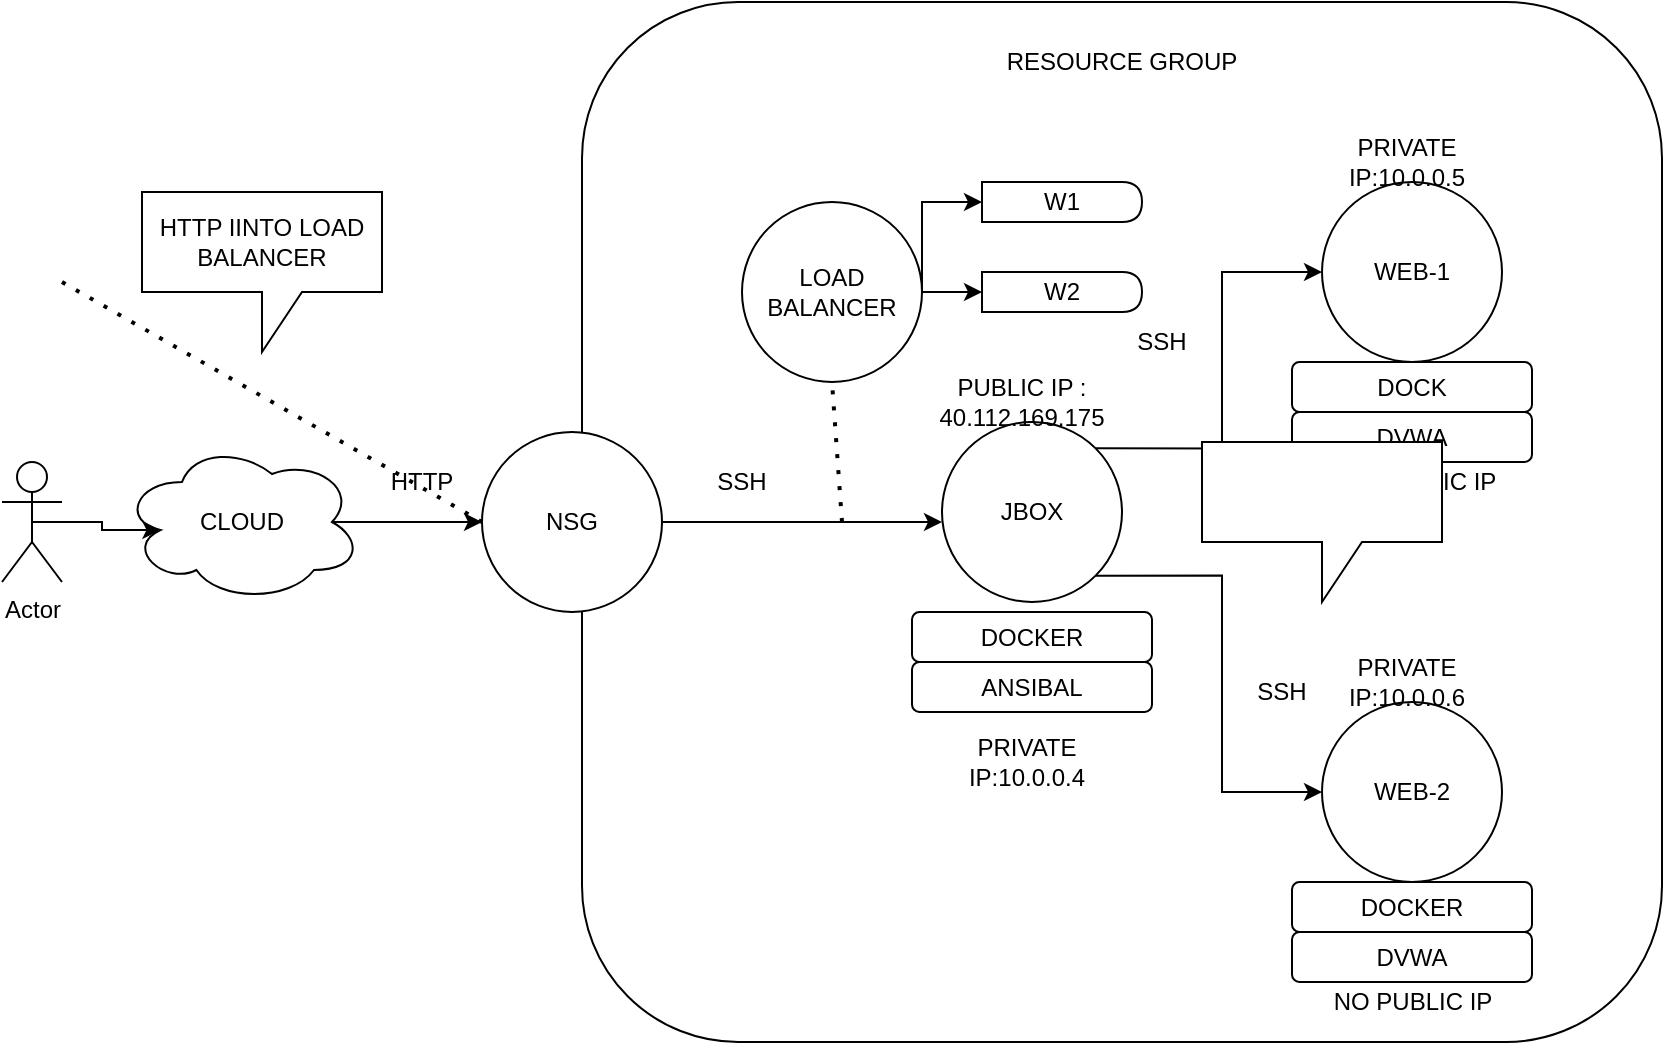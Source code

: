 <mxfile version="14.2.7" type="device"><diagram id="vqQhKs_5dy88FfkJHiCz" name="Page-1"><mxGraphModel dx="1680" dy="802" grid="1" gridSize="10" guides="1" tooltips="1" connect="1" arrows="1" fold="1" page="1" pageScale="1" pageWidth="850" pageHeight="1100" math="0" shadow="0"><root><mxCell id="0"/><mxCell id="1" parent="0"/><mxCell id="t_rotyUb_89Sg7FwJoUH-13" style="edgeStyle=orthogonalEdgeStyle;rounded=0;orthogonalLoop=1;jettySize=auto;html=1;exitX=0.875;exitY=0.5;exitDx=0;exitDy=0;exitPerimeter=0;" parent="1" source="t_rotyUb_89Sg7FwJoUH-1" target="t_rotyUb_89Sg7FwJoUH-5" edge="1"><mxGeometry relative="1" as="geometry"/></mxCell><mxCell id="t_rotyUb_89Sg7FwJoUH-1" value="CLOUD" style="ellipse;shape=cloud;whiteSpace=wrap;html=1;" parent="1" vertex="1"><mxGeometry x="60" y="510" width="120" height="80" as="geometry"/></mxCell><mxCell id="t_rotyUb_89Sg7FwJoUH-4" value="" style="rounded=1;whiteSpace=wrap;html=1;" parent="1" vertex="1"><mxGeometry x="290" y="290" width="540" height="520" as="geometry"/></mxCell><mxCell id="t_rotyUb_89Sg7FwJoUH-5" value="NSG" style="ellipse;whiteSpace=wrap;html=1;aspect=fixed;" parent="1" vertex="1"><mxGeometry x="240" y="505" width="90" height="90" as="geometry"/></mxCell><mxCell id="t_rotyUb_89Sg7FwJoUH-7" value="WEB-2" style="ellipse;whiteSpace=wrap;html=1;aspect=fixed;" parent="1" vertex="1"><mxGeometry x="660" y="640" width="90" height="90" as="geometry"/></mxCell><mxCell id="t_rotyUb_89Sg7FwJoUH-8" value="WEB-1" style="ellipse;whiteSpace=wrap;html=1;aspect=fixed;" parent="1" vertex="1"><mxGeometry x="660" y="380" width="90" height="90" as="geometry"/></mxCell><mxCell id="t_rotyUb_89Sg7FwJoUH-18" style="edgeStyle=orthogonalEdgeStyle;rounded=0;orthogonalLoop=1;jettySize=auto;html=1;exitX=1;exitY=0;exitDx=0;exitDy=0;entryX=0;entryY=0.5;entryDx=0;entryDy=0;" parent="1" source="t_rotyUb_89Sg7FwJoUH-10" target="t_rotyUb_89Sg7FwJoUH-8" edge="1"><mxGeometry relative="1" as="geometry"/></mxCell><mxCell id="t_rotyUb_89Sg7FwJoUH-19" style="edgeStyle=orthogonalEdgeStyle;rounded=0;orthogonalLoop=1;jettySize=auto;html=1;exitX=1;exitY=1;exitDx=0;exitDy=0;entryX=0;entryY=0.5;entryDx=0;entryDy=0;" parent="1" source="t_rotyUb_89Sg7FwJoUH-10" target="t_rotyUb_89Sg7FwJoUH-7" edge="1"><mxGeometry relative="1" as="geometry"/></mxCell><mxCell id="t_rotyUb_89Sg7FwJoUH-10" value="JBOX" style="ellipse;whiteSpace=wrap;html=1;aspect=fixed;" parent="1" vertex="1"><mxGeometry x="470" y="500" width="90" height="90" as="geometry"/></mxCell><mxCell id="t_rotyUb_89Sg7FwJoUH-15" value="RESOURCE GROUP" style="text;html=1;strokeColor=none;fillColor=none;align=center;verticalAlign=middle;whiteSpace=wrap;rounded=0;" parent="1" vertex="1"><mxGeometry x="490" y="310" width="140" height="20" as="geometry"/></mxCell><mxCell id="t_rotyUb_89Sg7FwJoUH-20" value="SSH" style="text;html=1;strokeColor=none;fillColor=none;align=center;verticalAlign=middle;whiteSpace=wrap;rounded=0;" parent="1" vertex="1"><mxGeometry x="560" y="450" width="40" height="20" as="geometry"/></mxCell><mxCell id="t_rotyUb_89Sg7FwJoUH-21" value="SSH" style="text;html=1;strokeColor=none;fillColor=none;align=center;verticalAlign=middle;whiteSpace=wrap;rounded=0;" parent="1" vertex="1"><mxGeometry x="620" y="625" width="40" height="20" as="geometry"/></mxCell><mxCell id="t_rotyUb_89Sg7FwJoUH-23" value="" style="endArrow=classic;html=1;exitX=1;exitY=0.5;exitDx=0;exitDy=0;" parent="1" source="t_rotyUb_89Sg7FwJoUH-5" edge="1"><mxGeometry width="50" height="50" relative="1" as="geometry"><mxPoint x="510" y="540" as="sourcePoint"/><mxPoint x="470" y="550" as="targetPoint"/><Array as="points"/></mxGeometry></mxCell><mxCell id="r40hqexx3rYEIytndUsf-25" style="edgeStyle=orthogonalEdgeStyle;rounded=0;orthogonalLoop=1;jettySize=auto;html=1;exitX=1;exitY=0.5;exitDx=0;exitDy=0;entryX=0;entryY=0.5;entryDx=0;entryDy=0;" edge="1" parent="1" source="r40hqexx3rYEIytndUsf-3" target="r40hqexx3rYEIytndUsf-22"><mxGeometry relative="1" as="geometry"><Array as="points"><mxPoint x="460" y="390"/></Array></mxGeometry></mxCell><mxCell id="r40hqexx3rYEIytndUsf-30" style="edgeStyle=orthogonalEdgeStyle;rounded=0;orthogonalLoop=1;jettySize=auto;html=1;exitX=1;exitY=0.5;exitDx=0;exitDy=0;entryX=0;entryY=0.5;entryDx=0;entryDy=0;" edge="1" parent="1" source="r40hqexx3rYEIytndUsf-3" target="r40hqexx3rYEIytndUsf-23"><mxGeometry relative="1" as="geometry"/></mxCell><mxCell id="r40hqexx3rYEIytndUsf-3" value="LOAD BALANCER" style="ellipse;whiteSpace=wrap;html=1;aspect=fixed;" vertex="1" parent="1"><mxGeometry x="370" y="390" width="90" height="90" as="geometry"/></mxCell><mxCell id="r40hqexx3rYEIytndUsf-4" value="DOCKER&lt;span style=&quot;color: rgba(0 , 0 , 0 , 0) ; font-family: monospace ; font-size: 0px&quot;&gt;%3CmxGraphModel%3E%3Croot%3E%3CmxCell%20id%3D%220%22%2F%3E%3CmxCell%20id%3D%221%22%20parent%3D%220%22%2F%3E%3CmxCell%20id%3D%222%22%20value%3D%22DOCKER%22%20style%3D%22rounded%3D1%3BwhiteSpace%3Dwrap%3Bhtml%3D1%3B%22%20vertex%3D%221%22%20parent%3D%221%22%3E%3CmxGeometry%20x%3D%22455%22%20y%3D%22595%22%20width%3D%22120%22%20height%3D%2225%22%20as%3D%22geometry%22%2F%3E%3C%2FmxCell%3E%3C%2Froot%3E%3C%2FmxGraphModel%3E&lt;/span&gt;&lt;span style=&quot;color: rgba(0 , 0 , 0 , 0) ; font-family: monospace ; font-size: 0px&quot;&gt;%3CmxGraphModel%3E%3Croot%3E%3CmxCell%20id%3D%220%22%2F%3E%3CmxCell%20id%3D%221%22%20parent%3D%220%22%2F%3E%3CmxCell%20id%3D%222%22%20value%3D%22DOCKER%22%20style%3D%22rounded%3D1%3BwhiteSpace%3Dwrap%3Bhtml%3D1%3B%22%20vertex%3D%221%22%20parent%3D%221%22%3E%3CmxGeometry%20x%3D%22455%22%20y%3D%22595%22%20width%3D%22120%22%20height%3D%2225%22%20as%3D%22geometry%22%2F%3E%3C%2FmxCell%3E%3C%2Froot%3E%3C%2FmxGraphModel%3E&lt;/span&gt;&lt;span style=&quot;color: rgba(0 , 0 , 0 , 0) ; font-family: monospace ; font-size: 0px&quot;&gt;%3CmxGraphModel%3E%3Croot%3E%3CmxCell%20id%3D%220%22%2F%3E%3CmxCell%20id%3D%221%22%20parent%3D%220%22%2F%3E%3CmxCell%20id%3D%222%22%20value%3D%22DOCKER%22%20style%3D%22rounded%3D1%3BwhiteSpace%3Dwrap%3Bhtml%3D1%3B%22%20vertex%3D%221%22%20parent%3D%221%22%3E%3CmxGeometry%20x%3D%22455%22%20y%3D%22595%22%20width%3D%22120%22%20height%3D%2225%22%20as%3D%22geometry%22%2F%3E%3C%2FmxCell%3E%3C%2Froot%3E%3C%2FmxGraphModel%3E&lt;/span&gt;" style="rounded=1;whiteSpace=wrap;html=1;" vertex="1" parent="1"><mxGeometry x="455" y="595" width="120" height="25" as="geometry"/></mxCell><mxCell id="r40hqexx3rYEIytndUsf-7" value="DOCKER" style="rounded=1;whiteSpace=wrap;html=1;" vertex="1" parent="1"><mxGeometry x="645" y="730" width="120" height="25" as="geometry"/></mxCell><mxCell id="r40hqexx3rYEIytndUsf-10" value="ANSIBAL" style="rounded=1;whiteSpace=wrap;html=1;" vertex="1" parent="1"><mxGeometry x="455" y="620" width="120" height="25" as="geometry"/></mxCell><mxCell id="r40hqexx3rYEIytndUsf-11" value="DVWA" style="rounded=1;whiteSpace=wrap;html=1;" vertex="1" parent="1"><mxGeometry x="645" y="755" width="120" height="25" as="geometry"/></mxCell><mxCell id="r40hqexx3rYEIytndUsf-12" value="DOCK" style="rounded=1;whiteSpace=wrap;html=1;" vertex="1" parent="1"><mxGeometry x="645" y="470" width="120" height="25" as="geometry"/></mxCell><mxCell id="r40hqexx3rYEIytndUsf-13" value="DVWA" style="rounded=1;whiteSpace=wrap;html=1;" vertex="1" parent="1"><mxGeometry x="645" y="495" width="120" height="25" as="geometry"/></mxCell><mxCell id="r40hqexx3rYEIytndUsf-22" value="W1" style="shape=delay;whiteSpace=wrap;html=1;" vertex="1" parent="1"><mxGeometry x="490" y="380" width="80" height="20" as="geometry"/></mxCell><mxCell id="r40hqexx3rYEIytndUsf-23" value="W2" style="shape=delay;whiteSpace=wrap;html=1;" vertex="1" parent="1"><mxGeometry x="490" y="425" width="80" height="20" as="geometry"/></mxCell><mxCell id="r40hqexx3rYEIytndUsf-31" value="SSH" style="text;html=1;strokeColor=none;fillColor=none;align=center;verticalAlign=middle;whiteSpace=wrap;rounded=0;" vertex="1" parent="1"><mxGeometry x="350" y="520" width="40" height="20" as="geometry"/></mxCell><mxCell id="r40hqexx3rYEIytndUsf-33" value="HTTP" style="text;html=1;strokeColor=none;fillColor=none;align=center;verticalAlign=middle;whiteSpace=wrap;rounded=0;" vertex="1" parent="1"><mxGeometry x="190" y="520" width="40" height="20" as="geometry"/></mxCell><mxCell id="r40hqexx3rYEIytndUsf-37" style="edgeStyle=orthogonalEdgeStyle;rounded=0;orthogonalLoop=1;jettySize=auto;html=1;exitX=0.5;exitY=0.5;exitDx=0;exitDy=0;exitPerimeter=0;entryX=0.16;entryY=0.55;entryDx=0;entryDy=0;entryPerimeter=0;" edge="1" parent="1" source="r40hqexx3rYEIytndUsf-34" target="t_rotyUb_89Sg7FwJoUH-1"><mxGeometry relative="1" as="geometry"/></mxCell><mxCell id="r40hqexx3rYEIytndUsf-34" value="Actor" style="shape=umlActor;verticalLabelPosition=bottom;verticalAlign=top;html=1;outlineConnect=0;" vertex="1" parent="1"><mxGeometry y="520" width="30" height="60" as="geometry"/></mxCell><mxCell id="r40hqexx3rYEIytndUsf-38" value="NO PUBLIC IP" style="text;html=1;strokeColor=none;fillColor=none;align=center;verticalAlign=middle;whiteSpace=wrap;rounded=0;" vertex="1" parent="1"><mxGeometry x="657.5" y="780" width="95" height="20" as="geometry"/></mxCell><mxCell id="r40hqexx3rYEIytndUsf-41" value="PRIVATE IP:10.0.0.4" style="text;html=1;strokeColor=none;fillColor=none;align=center;verticalAlign=middle;whiteSpace=wrap;rounded=0;" vertex="1" parent="1"><mxGeometry x="465" y="660" width="95" height="20" as="geometry"/></mxCell><mxCell id="r40hqexx3rYEIytndUsf-43" value="PUBLIC IP : 40.112.169.175&lt;br&gt;" style="text;html=1;strokeColor=none;fillColor=none;align=center;verticalAlign=middle;whiteSpace=wrap;rounded=0;" vertex="1" parent="1"><mxGeometry x="450" y="480" width="120" height="20" as="geometry"/></mxCell><mxCell id="r40hqexx3rYEIytndUsf-45" value="NO PUBLIC IP" style="text;html=1;strokeColor=none;fillColor=none;align=center;verticalAlign=middle;whiteSpace=wrap;rounded=0;" vertex="1" parent="1"><mxGeometry x="660" y="520" width="95" height="20" as="geometry"/></mxCell><mxCell id="r40hqexx3rYEIytndUsf-46" value="PRIVATE IP:10.0.0.5" style="text;html=1;strokeColor=none;fillColor=none;align=center;verticalAlign=middle;whiteSpace=wrap;rounded=0;" vertex="1" parent="1"><mxGeometry x="655" y="360" width="95" height="20" as="geometry"/></mxCell><mxCell id="r40hqexx3rYEIytndUsf-47" value="PRIVATE IP:10.0.0.6" style="text;html=1;strokeColor=none;fillColor=none;align=center;verticalAlign=middle;whiteSpace=wrap;rounded=0;" vertex="1" parent="1"><mxGeometry x="655" y="620" width="95" height="20" as="geometry"/></mxCell><mxCell id="r40hqexx3rYEIytndUsf-50" value="" style="endArrow=none;dashed=1;html=1;dashPattern=1 3;strokeWidth=2;entryX=0;entryY=0.5;entryDx=0;entryDy=0;" edge="1" parent="1" target="t_rotyUb_89Sg7FwJoUH-5"><mxGeometry width="50" height="50" relative="1" as="geometry"><mxPoint x="30" y="430" as="sourcePoint"/><mxPoint x="80" y="380" as="targetPoint"/></mxGeometry></mxCell><mxCell id="r40hqexx3rYEIytndUsf-51" value="" style="endArrow=none;dashed=1;html=1;dashPattern=1 3;strokeWidth=2;entryX=0.5;entryY=1;entryDx=0;entryDy=0;" edge="1" parent="1" target="r40hqexx3rYEIytndUsf-3"><mxGeometry width="50" height="50" relative="1" as="geometry"><mxPoint x="420" y="550" as="sourcePoint"/><mxPoint x="680" y="530" as="targetPoint"/><Array as="points"/></mxGeometry></mxCell><mxCell id="r40hqexx3rYEIytndUsf-52" value="" style="shape=callout;whiteSpace=wrap;html=1;perimeter=calloutPerimeter;" vertex="1" parent="1"><mxGeometry x="600" y="510" width="120" height="80" as="geometry"/></mxCell><mxCell id="r40hqexx3rYEIytndUsf-53" value="HTTP IINTO LOAD BALANCER" style="shape=callout;whiteSpace=wrap;html=1;perimeter=calloutPerimeter;" vertex="1" parent="1"><mxGeometry x="70" y="385" width="120" height="80" as="geometry"/></mxCell></root></mxGraphModel></diagram></mxfile>